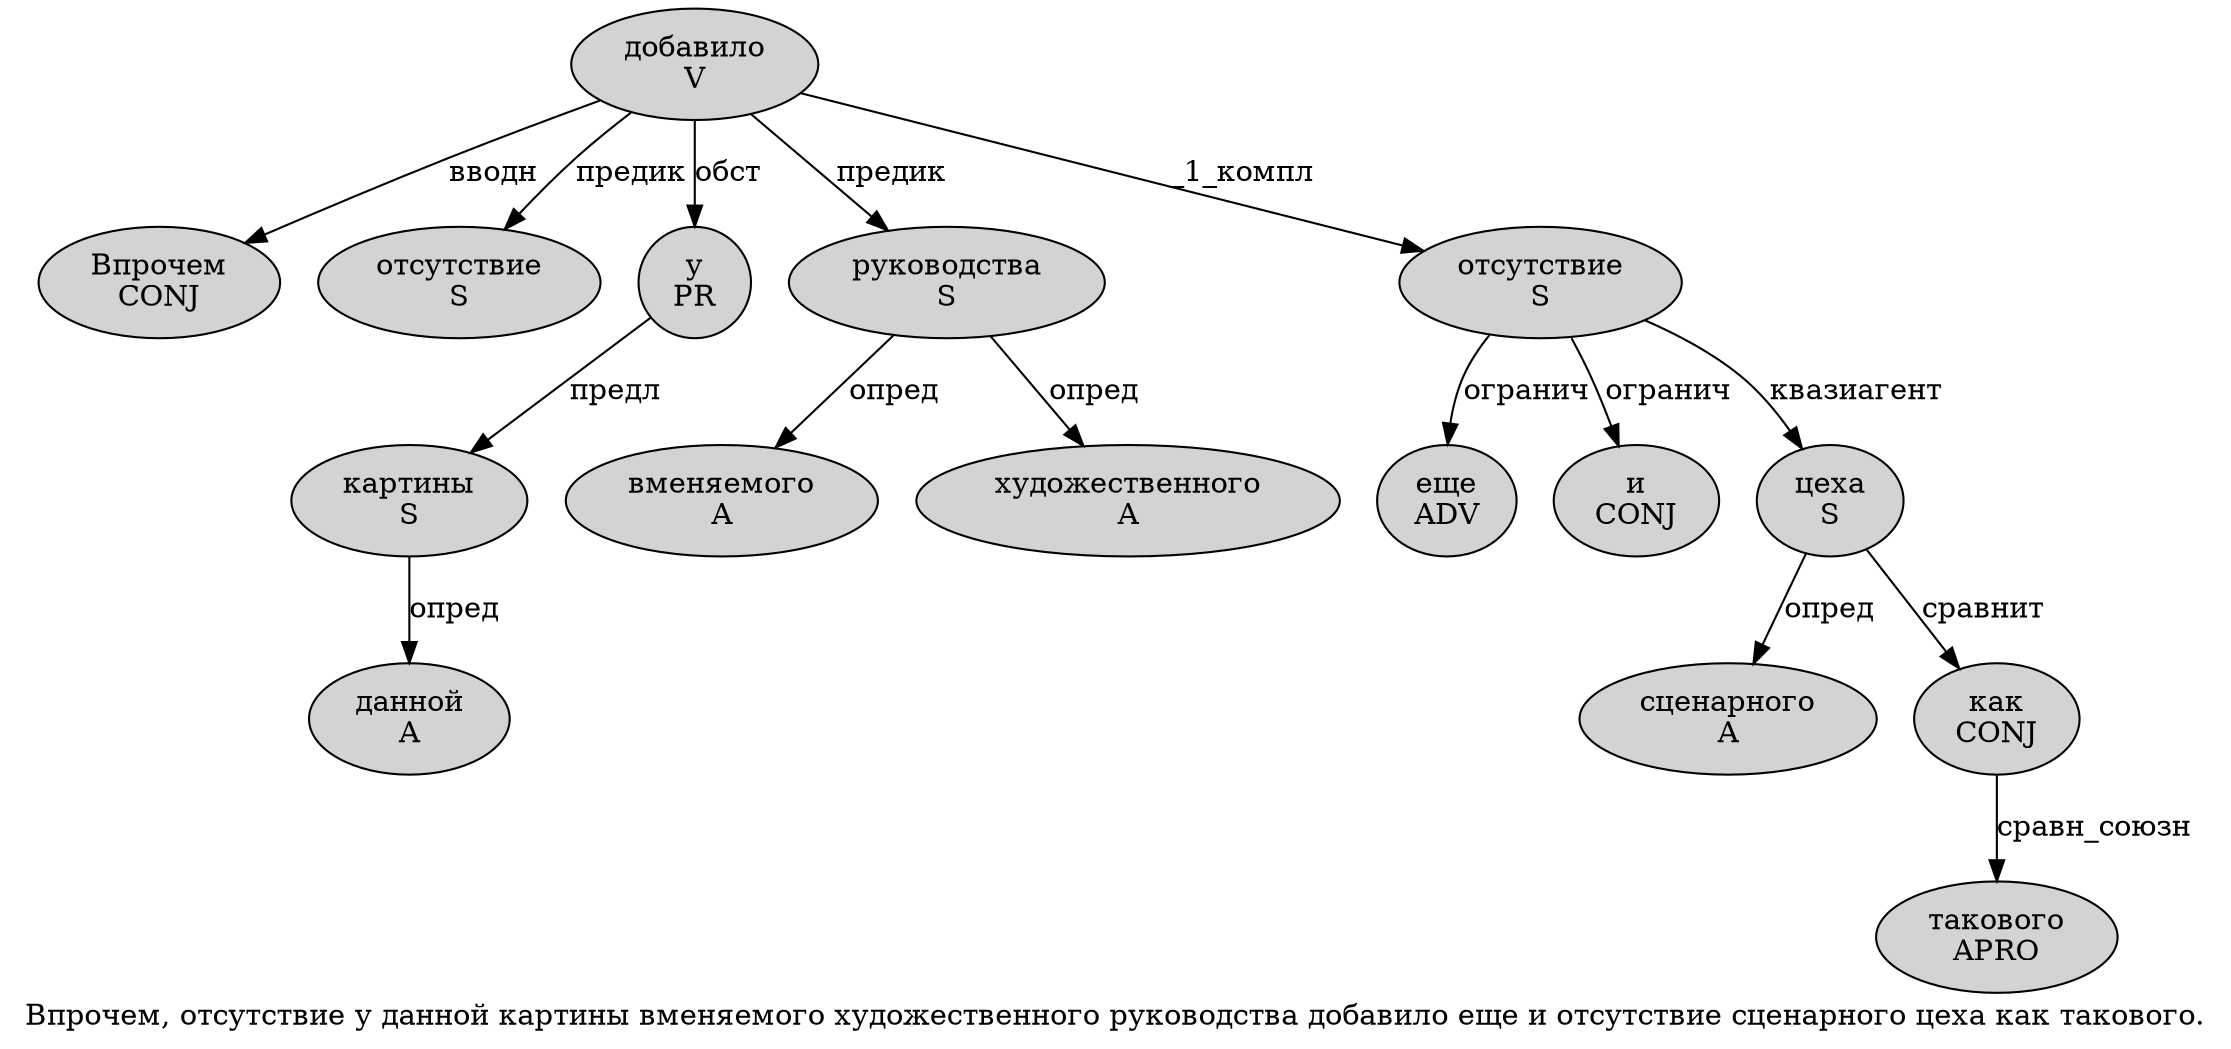 digraph SENTENCE_4275 {
	graph [label="Впрочем, отсутствие у данной картины вменяемого художественного руководства добавило еще и отсутствие сценарного цеха как такового."]
	node [style=filled]
		0 [label="Впрочем
CONJ" color="" fillcolor=lightgray penwidth=1 shape=ellipse]
		2 [label="отсутствие
S" color="" fillcolor=lightgray penwidth=1 shape=ellipse]
		3 [label="у
PR" color="" fillcolor=lightgray penwidth=1 shape=ellipse]
		4 [label="данной
A" color="" fillcolor=lightgray penwidth=1 shape=ellipse]
		5 [label="картины
S" color="" fillcolor=lightgray penwidth=1 shape=ellipse]
		6 [label="вменяемого
A" color="" fillcolor=lightgray penwidth=1 shape=ellipse]
		7 [label="художественного
A" color="" fillcolor=lightgray penwidth=1 shape=ellipse]
		8 [label="руководства
S" color="" fillcolor=lightgray penwidth=1 shape=ellipse]
		9 [label="добавило
V" color="" fillcolor=lightgray penwidth=1 shape=ellipse]
		10 [label="еще
ADV" color="" fillcolor=lightgray penwidth=1 shape=ellipse]
		11 [label="и
CONJ" color="" fillcolor=lightgray penwidth=1 shape=ellipse]
		12 [label="отсутствие
S" color="" fillcolor=lightgray penwidth=1 shape=ellipse]
		13 [label="сценарного
A" color="" fillcolor=lightgray penwidth=1 shape=ellipse]
		14 [label="цеха
S" color="" fillcolor=lightgray penwidth=1 shape=ellipse]
		15 [label="как
CONJ" color="" fillcolor=lightgray penwidth=1 shape=ellipse]
		16 [label="такового
APRO" color="" fillcolor=lightgray penwidth=1 shape=ellipse]
			3 -> 5 [label="предл"]
			8 -> 6 [label="опред"]
			8 -> 7 [label="опред"]
			14 -> 13 [label="опред"]
			14 -> 15 [label="сравнит"]
			15 -> 16 [label="сравн_союзн"]
			9 -> 0 [label="вводн"]
			9 -> 2 [label="предик"]
			9 -> 3 [label="обст"]
			9 -> 8 [label="предик"]
			9 -> 12 [label="_1_компл"]
			12 -> 10 [label="огранич"]
			12 -> 11 [label="огранич"]
			12 -> 14 [label="квазиагент"]
			5 -> 4 [label="опред"]
}